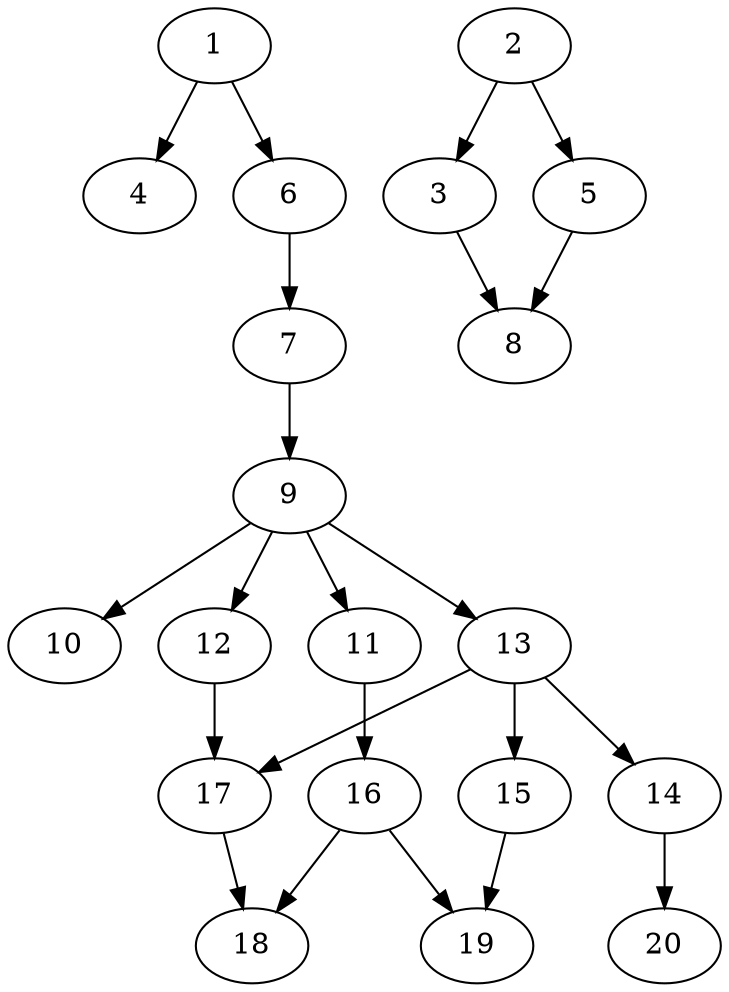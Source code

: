 // DAG automatically generated by daggen at Sat Jul 27 15:34:46 2019
// ./daggen --dot -n 20 --ccr 0.4 --fat 0.4 --regular 0.5 --density 0.4 --mindata 5242880 --maxdata 52428800 
digraph G {
  1 [size="94707200", alpha="0.05", expect_size="37882880"] 
  1 -> 4 [size ="37882880"]
  1 -> 6 [size ="37882880"]
  2 [size="91911680", alpha="0.16", expect_size="36764672"] 
  2 -> 3 [size ="36764672"]
  2 -> 5 [size ="36764672"]
  3 [size="121438720", alpha="0.01", expect_size="48575488"] 
  3 -> 8 [size ="48575488"]
  4 [size="20546560", alpha="0.06", expect_size="8218624"] 
  5 [size="77719040", alpha="0.02", expect_size="31087616"] 
  5 -> 8 [size ="31087616"]
  6 [size="125058560", alpha="0.07", expect_size="50023424"] 
  6 -> 7 [size ="50023424"]
  7 [size="17024000", alpha="0.13", expect_size="6809600"] 
  7 -> 9 [size ="6809600"]
  8 [size="107898880", alpha="0.04", expect_size="43159552"] 
  9 [size="24709120", alpha="0.12", expect_size="9883648"] 
  9 -> 10 [size ="9883648"]
  9 -> 11 [size ="9883648"]
  9 -> 12 [size ="9883648"]
  9 -> 13 [size ="9883648"]
  10 [size="40678400", alpha="0.11", expect_size="16271360"] 
  11 [size="99914240", alpha="0.04", expect_size="39965696"] 
  11 -> 16 [size ="39965696"]
  12 [size="128560640", alpha="0.05", expect_size="51424256"] 
  12 -> 17 [size ="51424256"]
  13 [size="106250240", alpha="0.17", expect_size="42500096"] 
  13 -> 14 [size ="42500096"]
  13 -> 15 [size ="42500096"]
  13 -> 17 [size ="42500096"]
  14 [size="113751040", alpha="0.14", expect_size="45500416"] 
  14 -> 20 [size ="45500416"]
  15 [size="31800320", alpha="0.08", expect_size="12720128"] 
  15 -> 19 [size ="12720128"]
  16 [size="41438720", alpha="0.07", expect_size="16575488"] 
  16 -> 18 [size ="16575488"]
  16 -> 19 [size ="16575488"]
  17 [size="80542720", alpha="0.09", expect_size="32217088"] 
  17 -> 18 [size ="32217088"]
  18 [size="39897600", alpha="0.06", expect_size="15959040"] 
  19 [size="64755200", alpha="0.00", expect_size="25902080"] 
  20 [size="15651840", alpha="0.12", expect_size="6260736"] 
}
